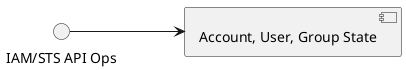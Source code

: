 @startuml
left to right direction
interface "IAM/STS API Ops" as euareiface
component "Account, User, Group State" as euarestate
!ifdef VERBOSE
component "LDAP Synchronization" as euareldap
euareldap -left-> euarestate
!endif
euareiface -down-> euarestate
@enduml
